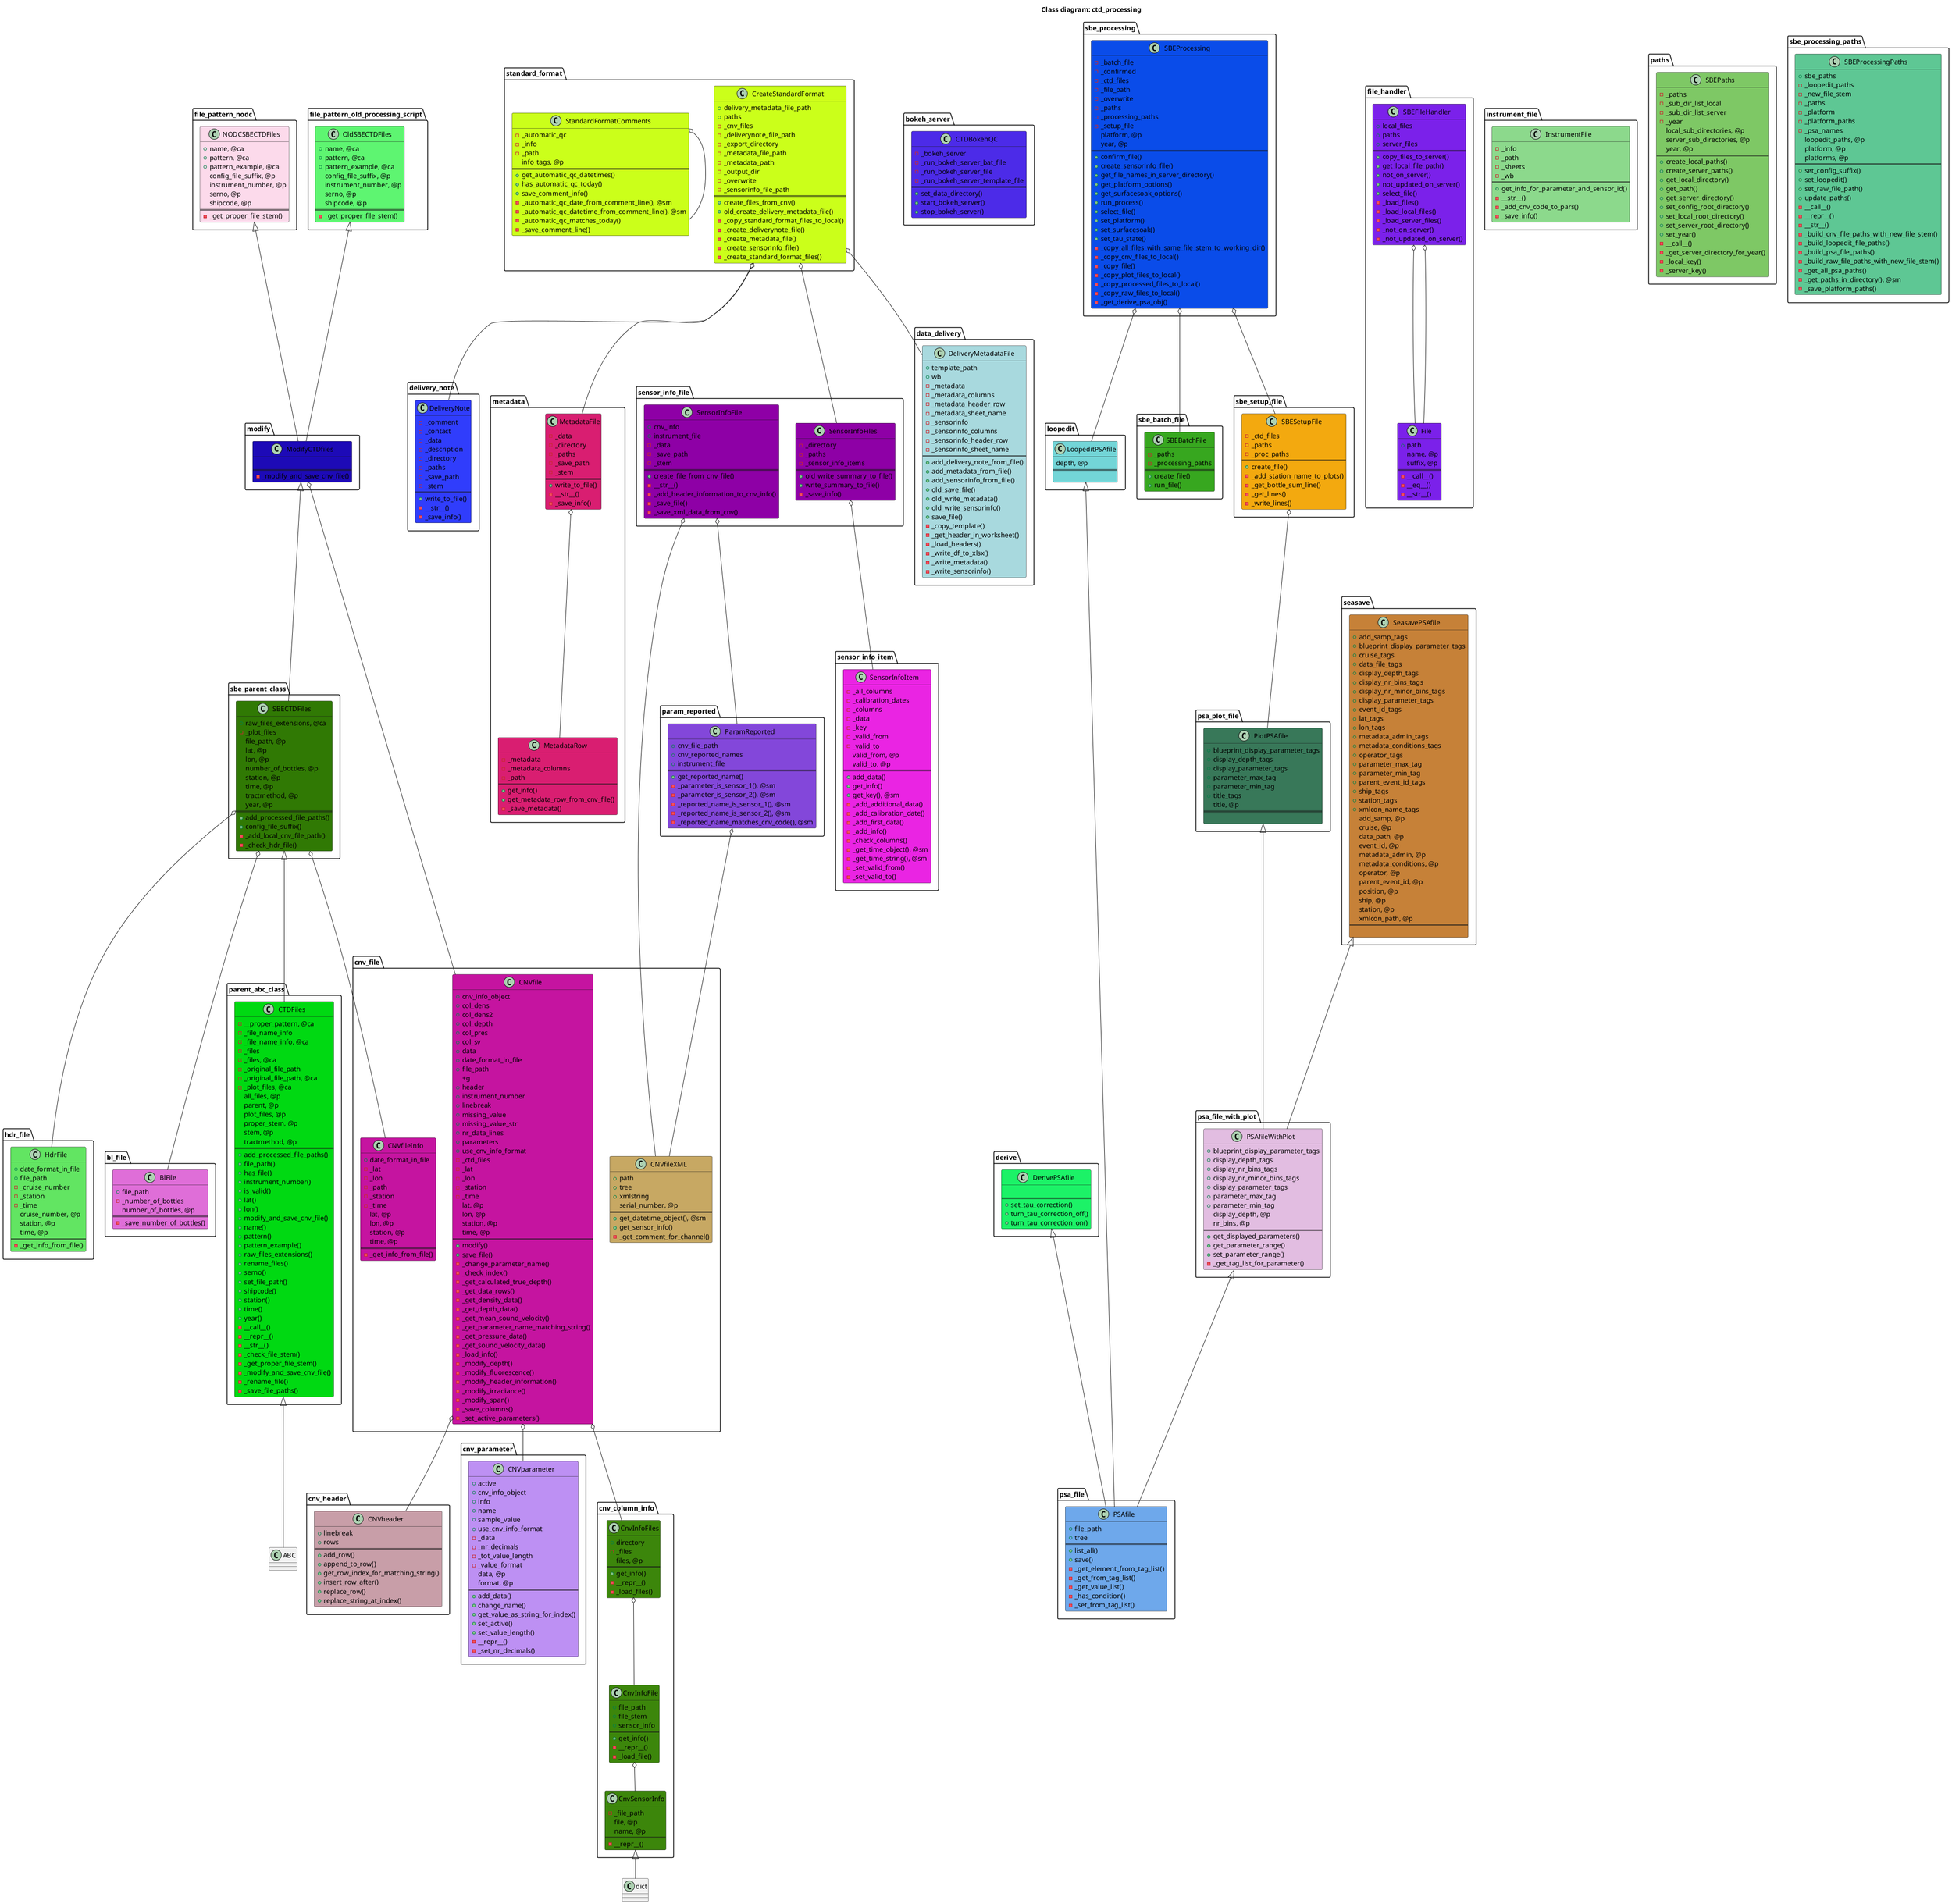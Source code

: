 @startuml

title Class diagram: ctd_processing

class bl_file.BlFile #DF6ED8 {
	+file_path
	-_number_of_bottles
	number_of_bottles, @p
==
	-_save_number_of_bottles()
}

class bokeh_server.CTDBokehQC #4C2BE8 {
	-_bokeh_server
	-_run_bokeh_server_bat_file
	-_run_bokeh_server_file
	-_run_bokeh_server_template_file
==
	+set_data_directory()
	+start_bokeh_server()
	+stop_bokeh_server()
}

class cnv_column_info.CnvInfoFile #3C860B {
	+file_path
	+file_stem
	+sensor_info
==
	+get_info()
	-__repr__()
	-_load_file()
}

class cnv_column_info.CnvInfoFiles #3C860B {
	+directory
	-_files
	files, @p
==
	+get_info()
	-__repr__()
	-_load_files()
}

class cnv_column_info.CnvSensorInfo #3C860B {
	-_file_path
	file, @p
	name, @p
==
	-__repr__()
}

class cnv_file.CNVfile #C514A0 {
	+cnv_info_object
	+col_dens
	+col_dens2
	+col_depth
	+col_pres
	+col_sv
	+data
	+date_format_in_file
	+file_path
	+g
	+header
	+instrument_number
	+linebreak
	+missing_value
	+missing_value_str
	+nr_data_lines
	+parameters
	+use_cnv_info_format
	-_ctd_files
	-_lat
	-_lon
	-_station
	-_time
	lat, @p
	lon, @p
	station, @p
	time, @p
==
	+modify()
	+save_file()
	-_change_parameter_name()
	-_check_index()
	-_get_calculated_true_depth()
	-_get_data_rows()
	-_get_density_data()
	-_get_depth_data()
	-_get_mean_sound_velocity()
	-_get_parameter_name_matching_string()
	-_get_pressure_data()
	-_get_sound_velocity_data()
	-_load_info()
	-_modify_depth()
	-_modify_fluorescence()
	-_modify_header_information()
	-_modify_irradiance()
	-_modify_span()
	-_save_columns()
	-_set_active_parameters()
}

class cnv_file.CNVfileInfo #C514A0 {
	+date_format_in_file
	-_lat
	-_lon
	-_path
	-_station
	-_time
	lat, @p
	lon, @p
	station, @p
	time, @p
==
	-_get_info_from_file()
}

class cnv_file.CNVfileXML #C7A863 {
	+path
	+tree
	+xmlstring
	serial_number, @p
==
	+get_datetime_object(), @sm
	+get_sensor_info()
	-_get_comment_for_channel()
}

class cnv_header.CNVheader #C89EA8 {
	+linebreak
	+rows
==
	+add_row()
	+append_to_row()
	+get_row_index_for_matching_string()
	+insert_row_after()
	+replace_row()
	+replace_string_at_index()
}

class cnv_parameter.CNVparameter #BD90F3 {
	+active
	+cnv_info_object
	+info
	+name
	+sample_value
	+use_cnv_info_format
	-_data
	-_nr_decimals
	-_tot_value_length
	-_value_format
	data, @p
	format, @p
==
	+add_data()
	+change_name()
	+get_value_as_string_for_index()
	+set_active()
	+set_value_length()
	-__repr__()
	-_set_nr_decimals()
}

class data_delivery.DeliveryMetadataFile #A8D9DE {
	+template_path
	+wb
	-_metadata
	-_metadata_columns
	-_metadata_header_row
	-_metadata_sheet_name
	-_sensorinfo
	-_sensorinfo_columns
	-_sensorinfo_header_row
	-_sensorinfo_sheet_name
==
	+add_delivery_note_from_file()
	+add_metadata_from_file()
	+add_sensorinfo_from_file()
	+old_save_file()
	+old_write_metadata()
	+old_write_sensorinfo()
	+save_file()
	-_copy_template()
	-_get_header_in_worksheet()
	-_load_headers()
	-_write_df_to_xlsx()
	-_write_metadata()
	-_write_sensorinfo()
}

class delivery_note.DeliveryNote #303DFC {
	-_comment
	-_contact
	-_data
	-_description
	-_directory
	-_paths
	-_save_path
	-_stem
==
	+write_to_file()
	-__str__()
	-_save_info()
}

class derive.DerivePSAfile #1CF267 {
	
==
	+set_tau_correction()
	+turn_tau_correction_off()
	+turn_tau_correction_on()
}

class file_handler.File #7B21EA {
	+path
	name, @p
	suffix, @p
==
	-__call__()
	-__eq__()
	-__str__()
}

class file_handler.SBEFileHandler #7B21EA {
	+local_files
	+paths
	+server_files
==
	+copy_files_to_server()
	+get_local_file_path()
	+not_on_server()
	+not_updated_on_server()
	+select_file()
	-_load_files()
	-_load_local_files()
	-_load_server_files()
	-_not_on_server()
	-_not_updated_on_server()
}

class file_pattern_nodc.NODCSBECTDFiles #FCDAEB {
	+name, @ca
	+pattern, @ca
	+pattern_example, @ca
	config_file_suffix, @p
	instrument_number, @p
	serno, @p
	shipcode, @p
==
	-_get_proper_file_stem()
}

class file_pattern_old_processing_script.OldSBECTDFiles #5EF571 {
	+name, @ca
	+pattern, @ca
	+pattern_example, @ca
	config_file_suffix, @p
	instrument_number, @p
	serno, @p
	shipcode, @p
==
	-_get_proper_file_stem()
}

class hdr_file.HdrFile #62E562 {
	+date_format_in_file
	+file_path
	-_cruise_number
	-_station
	-_time
	cruise_number, @p
	station, @p
	time, @p
==
	-_get_info_from_file()
}

class instrument_file.InstrumentFile #8CD98C {
	-_info
	-_path
	-_sheets
	-_wb
==
	+get_info_for_parameter_and_sensor_id()
	-__str__()
	-_add_cnv_code_to_pars()
	-_save_info()
}

class loopedit.LoopeditPSAfile #73D5D7 {
	depth, @p
==
	
}

class metadata.MetadataFile #D91E71 {
	-_data
	-_directory
	-_paths
	-_save_path
	-_stem
==
	+write_to_file()
	-__str__()
	-_save_info()
}

class metadata.MetadataRow #D91E71 {
	-_metadata
	-_metadata_columns
	-_path
==
	+get_info()
	+get_metadata_row_from_cnv_file()
	-_save_metadata()
}

class modify.ModifyCTDfiles #1D0AB7 {
	
==
	-_modify_and_save_cnv_file()
}

class param_reported.ParamReported #8347DA {
	+cnv_file_path
	+cnv_reported_names
	+instrument_file
==
	+get_reported_name()
	-_parameter_is_sensor_1(), @sm
	-_parameter_is_sensor_2(), @sm
	-_reported_name_is_sensor_1(), @sm
	-_reported_name_is_sensor_2(), @sm
	-_reported_name_matches_cnv_code(), @sm
}

class parent_abc_class.CTDFiles #00D912 {
	-__proper_pattern, @ca
	-_file_name_info
	-_file_name_info, @ca
	-_files
	-_files, @ca
	-_original_file_path
	-_original_file_path, @ca
	-_plot_files, @ca
	all_files, @p
	parent, @p
	plot_files, @p
	proper_stem, @p
	stem, @p
	tractmethod, @p
==
	+add_processed_file_paths()
	+file_path()
	+has_file()
	+instrument_number()
	+is_valid()
	+lat()
	+lon()
	+modify_and_save_cnv_file()
	+name()
	+pattern()
	+pattern_example()
	+raw_files_extensions()
	+rename_files()
	+serno()
	+set_file_path()
	+shipcode()
	+station()
	+time()
	+year()
	-__call__()
	-__repr__()
	-__str__()
	-_check_file_stem()
	-_get_proper_file_stem()
	-_modify_and_save_cnv_file()
	-_rename_file()
	-_save_file_paths()
}

class paths.SBEPaths #7EC865 {
	-_paths
	-_sub_dir_list_local
	-_sub_dir_list_server
	-_year
	local_sub_directories, @p
	server_sub_directories, @p
	year, @p
==
	+create_local_paths()
	+create_server_paths()
	+get_local_directory()
	+get_path()
	+get_server_directory()
	+set_config_root_directory()
	+set_local_root_directory()
	+set_server_root_directory()
	+set_year()
	-__call__()
	-_get_server_directory_for_year()
	-_local_key()
	-_server_key()
}

class psa_file.PSAfile #6EA8EB {
	+file_path
	+tree
==
	+list_all()
	+save()
	-_get_element_from_tag_list()
	-_get_from_tag_list()
	-_get_value_list()
	-_has_condition()
	-_set_from_tag_list()
}

class psa_file_with_plot.PSAfileWithPlot #E2BDE1 {
	+blueprint_display_parameter_tags
	+display_depth_tags
	+display_nr_bins_tags
	+display_nr_minor_bins_tags
	+display_parameter_tags
	+parameter_max_tag
	+parameter_min_tag
	display_depth, @p
	nr_bins, @p
==
	+get_displayed_parameters()
	+get_parameter_range()
	+set_parameter_range()
	-_get_tag_list_for_parameter()
}

class psa_plot_file.PlotPSAfile #387859 {
	+blueprint_display_parameter_tags
	+display_depth_tags
	+display_parameter_tags
	+parameter_max_tag
	+parameter_min_tag
	+title_tags
	title, @p
==
	
}

class sbe_batch_file.SBEBatchFile #37A71F {
	-_paths
	-_processing_paths
==
	+create_file()
	+run_file()
}

class sbe_parent_class.SBECTDFiles #307904 {
	+raw_files_extensions, @ca
	-_plot_files
	file_path, @p
	lat, @p
	lon, @p
	number_of_bottles, @p
	station, @p
	time, @p
	tractmethod, @p
	year, @p
==
	+add_processed_file_paths()
	+config_file_suffix()
	-_add_local_cnv_file_path()
	-_check_hdr_file()
}

class sbe_processing.SBEProcessing #0A4CE9 {
	-_batch_file
	-_confirmed
	-_ctd_files
	-_file_path
	-_overwrite
	-_paths
	-_processing_paths
	-_setup_file
	platform, @p
	year, @p
==
	+confirm_file()
	+create_sensorinfo_file()
	+get_file_names_in_server_directory()
	+get_platform_options()
	+get_surfacesoak_options()
	+run_process()
	+select_file()
	+set_platform()
	+set_surfacesoak()
	+set_tau_state()
	-_copy_all_files_with_same_file_stem_to_working_dir()
	-_copy_cnv_files_to_local()
	-_copy_file()
	-_copy_plot_files_to_local()
	-_copy_processed_files_to_local()
	-_copy_raw_files_to_local()
	-_get_derive_psa_obj()
}

class sbe_processing_paths.SBEProcessingPaths #5EC794 {
	+sbe_paths
	-_loopedit_paths
	-_new_file_stem
	-_paths
	-_platform
	-_platform_paths
	-_psa_names
	loopedit_paths, @p
	platform, @p
	platforms, @p
==
	+set_config_suffix()
	+set_loopedit()
	+set_raw_file_path()
	+update_paths()
	-__call__()
	-__repr__()
	-__str__()
	-_build_cnv_file_paths_with_new_file_stem()
	-_build_loopedit_file_paths()
	-_build_psa_file_paths()
	-_build_raw_file_paths_with_new_file_stem()
	-_get_all_psa_paths()
	-_get_paths_in_directory(), @sm
	-_save_platform_paths()
}

class sbe_setup_file.SBESetupFile #F3A90F {
	-_ctd_files
	-_paths
	-_proc_paths
==
	+create_file()
	-_add_station_name_to_plots()
	-_get_bottle_sum_line()
	-_get_lines()
	-_write_lines()
}

class seasave.SeasavePSAfile #C68138 {
	+add_samp_tags
	+blueprint_display_parameter_tags
	+cruise_tags
	+data_file_tags
	+display_depth_tags
	+display_nr_bins_tags
	+display_nr_minor_bins_tags
	+display_parameter_tags
	+event_id_tags
	+lat_tags
	+lon_tags
	+metadata_admin_tags
	+metadata_conditions_tags
	+operator_tags
	+parameter_max_tag
	+parameter_min_tag
	+parent_event_id_tags
	+ship_tags
	+station_tags
	+xmlcon_name_tags
	add_samp, @p
	cruise, @p
	data_path, @p
	event_id, @p
	metadata_admin, @p
	metadata_conditions, @p
	operator, @p
	parent_event_id, @p
	position, @p
	ship, @p
	station, @p
	xmlcon_path, @p
==
	
}

class sensor_info_file.SensorInfoFile #8E00A6 {
	+cnv_info
	+instrument_file
	-_data
	-_save_path
	-_stem
==
	+create_file_from_cnv_file()
	-__str__()
	-_add_header_information_to_cnv_info()
	-_save_file()
	-_save_xml_data_from_cnv()
}

class sensor_info_file.SensorInfoFiles #8E00A6 {
	-_directory
	-_paths
	-_sensor_info_items
==
	+old_write_summary_to_file()
	+write_summary_to_file()
	-_save_info()
}

class sensor_info_item.SensorInfoItem #EA24E3 {
	-_all_columns
	-_calibration_dates
	-_columns
	-_data
	-_key
	-_valid_from
	-_valid_to
	valid_from, @p
	valid_to, @p
==
	+add_data()
	+get_info()
	+get_key(), @sm
	-_add_additional_data()
	-_add_calibration_date()
	-_add_first_data()
	-_add_info()
	-_check_columns()
	-_get_time_object(), @sm
	-_get_time_string(), @sm
	-_set_valid_from()
	-_set_valid_to()
}

class standard_format.CreateStandardFormat #CBFF1A {
	+delivery_metadata_file_path
	+paths
	-_cnv_files
	-_deliverynote_file_path
	-_export_directory
	-_metadata_file_path
	-_metadata_path
	-_output_dir
	-_overwrite
	-_sensorinfo_file_path
==
	+create_files_from_cnv()
	+old_create_delivery_metadata_file()
	-_copy_standard_format_files_to_local()
	-_create_deliverynote_file()
	-_create_metadata_file()
	-_create_sensorinfo_file()
	-_create_standard_format_files()
}

class standard_format.StandardFormatComments #CBFF1A {
	-_automatic_qc
	-_info
	-_path
	info_tags, @p
==
	+get_automatic_qc_datetimes()
	+has_automatic_qc_today()
	+save_comment_info()
	-_automatic_qc_date_from_comment_line(), @sm
	-_automatic_qc_datetime_from_comment_line(), @sm
	-_automatic_qc_matches_today()
	-_save_comment_line()
}

class vis_qc.VisQC #FFD490 {
	+bokeh_app_file_path
	+bokeh_child_process
	+data_directory
	+filters
	+settings_argument_file_path
	+visualize_setting
==
	+start()
	+stop()
	-_create_settings_argument_file()
}

class xmlcon_file.XMLCONfile #79D869 {
	+file_path
	+tree
	serial_number, @p
==
	+get_sensor_info()
	+print_sensors()
}


cnv_column_info.CnvSensorInfo <|-- dict

parent_abc_class.CTDFiles <|-- ABC

file_pattern_nodc.NODCSBECTDFiles <|-- modify.ModifyCTDfiles

file_pattern_old_processing_script.OldSBECTDFiles <|-- modify.ModifyCTDfiles

modify.ModifyCTDfiles <|-- sbe_parent_class.SBECTDFiles

sbe_parent_class.SBECTDFiles <|-- parent_abc_class.CTDFiles

derive.DerivePSAfile <|-- psa_file.PSAfile

loopedit.LoopeditPSAfile <|-- psa_file.PSAfile

psa_file_with_plot.PSAfileWithPlot <|-- psa_file.PSAfile

psa_plot_file.PlotPSAfile <|-- psa_file_with_plot.PSAfileWithPlot

seasave.SeasavePSAfile <|-- psa_file_with_plot.PSAfileWithPlot

cnv_column_info.CnvInfoFile o-- cnv_column_info.CnvSensorInfo

cnv_column_info.CnvInfoFiles o-- cnv_column_info.CnvInfoFile

file_handler.SBEFileHandler o-- file_handler.File
file_handler.SBEFileHandler o-- file_handler.File

metadata.MetadataFile o-- metadata.MetadataRow

standard_format.StandardFormatComments o-- standard_format.StandardFormatComments

cnv_file.CNVfile o-- cnv_column_info.CnvInfoFiles
cnv_file.CNVfile o-- cnv_header.CNVheader
cnv_file.CNVfile o-- cnv_parameter.CNVparameter

standard_format.CreateStandardFormat o-- data_delivery.DeliveryMetadataFile
standard_format.CreateStandardFormat o-- delivery_note.DeliveryNote
standard_format.CreateStandardFormat o-- metadata.MetadataFile
standard_format.CreateStandardFormat o-- sensor_info_file.SensorInfoFiles

modify.ModifyCTDfiles o-- cnv_file.CNVfile

sbe_parent_class.SBECTDFiles o-- cnv_file.CNVfileInfo
sbe_parent_class.SBECTDFiles o-- bl_file.BlFile
sbe_parent_class.SBECTDFiles o-- hdr_file.HdrFile

sbe_processing.SBEProcessing o-- sbe_batch_file.SBEBatchFile
sbe_processing.SBEProcessing o-- sbe_setup_file.SBESetupFile
sbe_processing.SBEProcessing o-- loopedit.LoopeditPSAfile

sbe_setup_file.SBESetupFile o-- psa_plot_file.PlotPSAfile

sensor_info_file.SensorInfoFile o-- param_reported.ParamReported
sensor_info_file.SensorInfoFile o-- cnv_file.CNVfileXML

sensor_info_file.SensorInfoFiles o-- sensor_info_item.SensorInfoItem

param_reported.ParamReported o-- cnv_file.CNVfileXML

@enduml